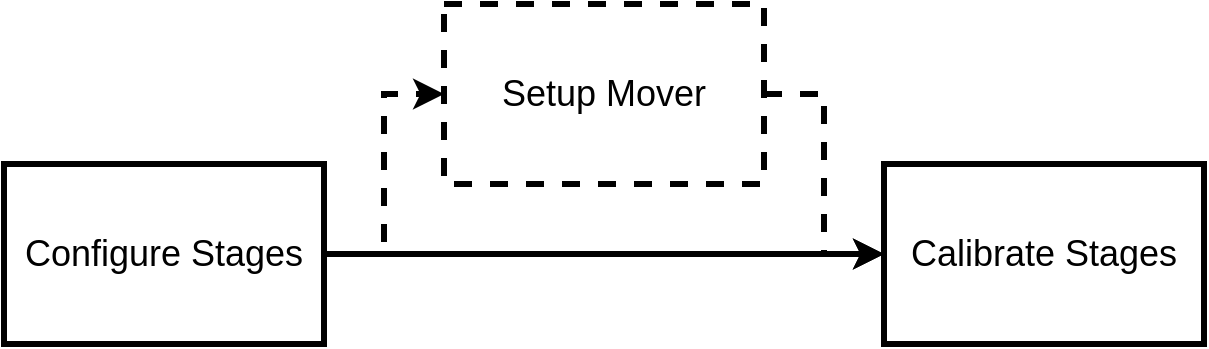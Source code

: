 <mxfile version="20.8.20" type="device"><diagram name="Page-1" id="C94xhzxqIxFvb7DjurnU"><mxGraphModel dx="1026" dy="691" grid="1" gridSize="10" guides="1" tooltips="1" connect="1" arrows="1" fold="1" page="1" pageScale="1" pageWidth="827" pageHeight="1169" math="0" shadow="0"><root><mxCell id="0"/><mxCell id="1" parent="0"/><mxCell id="GeVKY4r_wd_F5H7m4MWa-4" style="edgeStyle=orthogonalEdgeStyle;rounded=0;orthogonalLoop=1;jettySize=auto;html=1;exitX=1;exitY=0.5;exitDx=0;exitDy=0;entryX=0;entryY=0.5;entryDx=0;entryDy=0;fontSize=18;strokeWidth=3;dashed=1;" edge="1" parent="1" source="GeVKY4r_wd_F5H7m4MWa-1" target="GeVKY4r_wd_F5H7m4MWa-2"><mxGeometry relative="1" as="geometry"/></mxCell><mxCell id="GeVKY4r_wd_F5H7m4MWa-5" style="edgeStyle=orthogonalEdgeStyle;rounded=0;orthogonalLoop=1;jettySize=auto;html=1;exitX=1;exitY=0.5;exitDx=0;exitDy=0;entryX=0;entryY=0.5;entryDx=0;entryDy=0;fontSize=18;strokeWidth=3;" edge="1" parent="1" source="GeVKY4r_wd_F5H7m4MWa-1" target="GeVKY4r_wd_F5H7m4MWa-3"><mxGeometry relative="1" as="geometry"/></mxCell><mxCell id="GeVKY4r_wd_F5H7m4MWa-1" value="&lt;font style=&quot;font-size: 18px;&quot;&gt;Configure Stages&lt;/font&gt;" style="rounded=0;whiteSpace=wrap;html=1;strokeWidth=3;" vertex="1" parent="1"><mxGeometry x="80" y="240" width="160" height="90" as="geometry"/></mxCell><mxCell id="GeVKY4r_wd_F5H7m4MWa-7" style="edgeStyle=orthogonalEdgeStyle;rounded=0;orthogonalLoop=1;jettySize=auto;html=1;exitX=1;exitY=0.5;exitDx=0;exitDy=0;entryX=0;entryY=0.5;entryDx=0;entryDy=0;strokeWidth=3;fontSize=18;dashed=1;" edge="1" parent="1" source="GeVKY4r_wd_F5H7m4MWa-2" target="GeVKY4r_wd_F5H7m4MWa-3"><mxGeometry relative="1" as="geometry"/></mxCell><mxCell id="GeVKY4r_wd_F5H7m4MWa-2" value="&lt;font style=&quot;font-size: 18px;&quot;&gt;Setup Mover&lt;/font&gt;" style="rounded=0;whiteSpace=wrap;html=1;strokeWidth=3;dashed=1;" vertex="1" parent="1"><mxGeometry x="300" y="160" width="160" height="90" as="geometry"/></mxCell><mxCell id="GeVKY4r_wd_F5H7m4MWa-3" value="&lt;font size=&quot;4&quot;&gt;Calibrate Stages&lt;/font&gt;" style="rounded=0;whiteSpace=wrap;html=1;strokeWidth=3;" vertex="1" parent="1"><mxGeometry x="520" y="240" width="160" height="90" as="geometry"/></mxCell></root></mxGraphModel></diagram></mxfile>